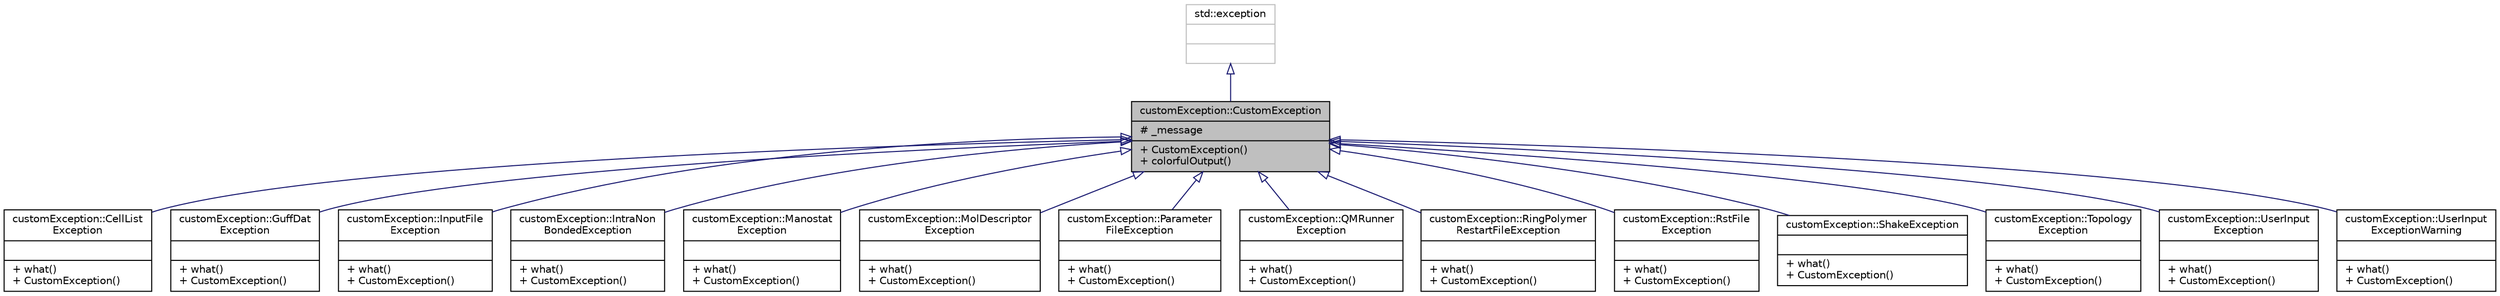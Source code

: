 digraph "customException::CustomException"
{
 // LATEX_PDF_SIZE
  edge [fontname="Helvetica",fontsize="10",labelfontname="Helvetica",labelfontsize="10"];
  node [fontname="Helvetica",fontsize="10",shape=record];
  Node1 [label="{customException::CustomException\n|# _message\l|+ CustomException()\l+ colorfulOutput()\l}",height=0.2,width=0.4,color="black", fillcolor="grey75", style="filled", fontcolor="black",tooltip="Custom exception base class."];
  Node2 -> Node1 [dir="back",color="midnightblue",fontsize="10",style="solid",arrowtail="onormal",fontname="Helvetica"];
  Node2 [label="{std::exception\n||}",height=0.2,width=0.4,color="grey75", fillcolor="white", style="filled",tooltip=" "];
  Node1 -> Node3 [dir="back",color="midnightblue",fontsize="10",style="solid",arrowtail="onormal",fontname="Helvetica"];
  Node3 [label="{customException::CellList\lException\n||+ what()\l+ CustomException()\l}",height=0.2,width=0.4,color="black", fillcolor="white", style="filled",URL="$classcustomException_1_1CellListException.html",tooltip="Exception for CellList errors."];
  Node1 -> Node4 [dir="back",color="midnightblue",fontsize="10",style="solid",arrowtail="onormal",fontname="Helvetica"];
  Node4 [label="{customException::GuffDat\lException\n||+ what()\l+ CustomException()\l}",height=0.2,width=0.4,color="black", fillcolor="white", style="filled",URL="$classcustomException_1_1GuffDatException.html",tooltip="Exception for guff.dat errors."];
  Node1 -> Node5 [dir="back",color="midnightblue",fontsize="10",style="solid",arrowtail="onormal",fontname="Helvetica"];
  Node5 [label="{customException::InputFile\lException\n||+ what()\l+ CustomException()\l}",height=0.2,width=0.4,color="black", fillcolor="white", style="filled",URL="$classcustomException_1_1InputFileException.html",tooltip="Exception for input file errors."];
  Node1 -> Node6 [dir="back",color="midnightblue",fontsize="10",style="solid",arrowtail="onormal",fontname="Helvetica"];
  Node6 [label="{customException::IntraNon\lBondedException\n||+ what()\l+ CustomException()\l}",height=0.2,width=0.4,color="black", fillcolor="white", style="filled",URL="$classcustomException_1_1IntraNonBondedException.html",tooltip="Exception for intra non bonded errors."];
  Node1 -> Node7 [dir="back",color="midnightblue",fontsize="10",style="solid",arrowtail="onormal",fontname="Helvetica"];
  Node7 [label="{customException::Manostat\lException\n||+ what()\l+ CustomException()\l}",height=0.2,width=0.4,color="black", fillcolor="white", style="filled",URL="$classcustomException_1_1ManostatException.html",tooltip="Exception for manostat errors."];
  Node1 -> Node8 [dir="back",color="midnightblue",fontsize="10",style="solid",arrowtail="onormal",fontname="Helvetica"];
  Node8 [label="{customException::MolDescriptor\lException\n||+ what()\l+ CustomException()\l}",height=0.2,width=0.4,color="black", fillcolor="white", style="filled",URL="$classcustomException_1_1MolDescriptorException.html",tooltip="Exception for MolDescriptor errors."];
  Node1 -> Node9 [dir="back",color="midnightblue",fontsize="10",style="solid",arrowtail="onormal",fontname="Helvetica"];
  Node9 [label="{customException::Parameter\lFileException\n||+ what()\l+ CustomException()\l}",height=0.2,width=0.4,color="black", fillcolor="white", style="filled",URL="$classcustomException_1_1ParameterFileException.html",tooltip="Exception for parameter file errors."];
  Node1 -> Node10 [dir="back",color="midnightblue",fontsize="10",style="solid",arrowtail="onormal",fontname="Helvetica"];
  Node10 [label="{customException::QMRunner\lException\n||+ what()\l+ CustomException()\l}",height=0.2,width=0.4,color="black", fillcolor="white", style="filled",URL="$classcustomException_1_1QMRunnerException.html",tooltip="Exception for QMRunner errors."];
  Node1 -> Node11 [dir="back",color="midnightblue",fontsize="10",style="solid",arrowtail="onormal",fontname="Helvetica"];
  Node11 [label="{customException::RingPolymer\lRestartFileException\n||+ what()\l+ CustomException()\l}",height=0.2,width=0.4,color="black", fillcolor="white", style="filled",URL="$classcustomException_1_1RingPolymerRestartFileException.html",tooltip="Exception for ring polymer restart file errors."];
  Node1 -> Node12 [dir="back",color="midnightblue",fontsize="10",style="solid",arrowtail="onormal",fontname="Helvetica"];
  Node12 [label="{customException::RstFile\lException\n||+ what()\l+ CustomException()\l}",height=0.2,width=0.4,color="black", fillcolor="white", style="filled",URL="$classcustomException_1_1RstFileException.html",tooltip="Exception for restart file errors."];
  Node1 -> Node13 [dir="back",color="midnightblue",fontsize="10",style="solid",arrowtail="onormal",fontname="Helvetica"];
  Node13 [label="{customException::ShakeException\n||+ what()\l+ CustomException()\l}",height=0.2,width=0.4,color="black", fillcolor="white", style="filled",URL="$classcustomException_1_1ShakeException.html",tooltip="Exception for SHAKE errors."];
  Node1 -> Node14 [dir="back",color="midnightblue",fontsize="10",style="solid",arrowtail="onormal",fontname="Helvetica"];
  Node14 [label="{customException::Topology\lException\n||+ what()\l+ CustomException()\l}",height=0.2,width=0.4,color="black", fillcolor="white", style="filled",URL="$classcustomException_1_1TopologyException.html",tooltip="Exception for topology file errors."];
  Node1 -> Node15 [dir="back",color="midnightblue",fontsize="10",style="solid",arrowtail="onormal",fontname="Helvetica"];
  Node15 [label="{customException::UserInput\lException\n||+ what()\l+ CustomException()\l}",height=0.2,width=0.4,color="black", fillcolor="white", style="filled",URL="$classcustomException_1_1UserInputException.html",tooltip="Exception for user input errors (CLI)"];
  Node1 -> Node16 [dir="back",color="midnightblue",fontsize="10",style="solid",arrowtail="onormal",fontname="Helvetica"];
  Node16 [label="{customException::UserInput\lExceptionWarning\n||+ what()\l+ CustomException()\l}",height=0.2,width=0.4,color="black", fillcolor="white", style="filled",URL="$classcustomException_1_1UserInputExceptionWarning.html",tooltip="Exception for user input warnings."];
}
